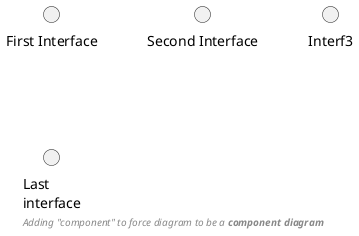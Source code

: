@startuml
() "First Interface"
() "Second Interface" as Interf2
interface Interf3
interface "Last\ninterface" as Interf4

component comp1
remove comp1

footer //Adding "component" to force diagram to be a **component diagram**//
@enduml